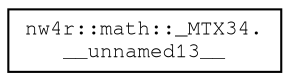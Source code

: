 digraph "Graphical Class Hierarchy"
{
 // LATEX_PDF_SIZE
  edge [fontname="FreeMono",fontsize="10",labelfontname="FreeMono",labelfontsize="10"];
  node [fontname="FreeMono",fontsize="10",shape=record];
  rankdir="LR";
  Node0 [label="nw4r::math::_MTX34.\l__unnamed13__",height=0.2,width=0.4,color="black", fillcolor="white", style="filled",URL="$unionnw4r_1_1math_1_1___m_t_x34_8____unnamed13____.html",tooltip=" "];
}
